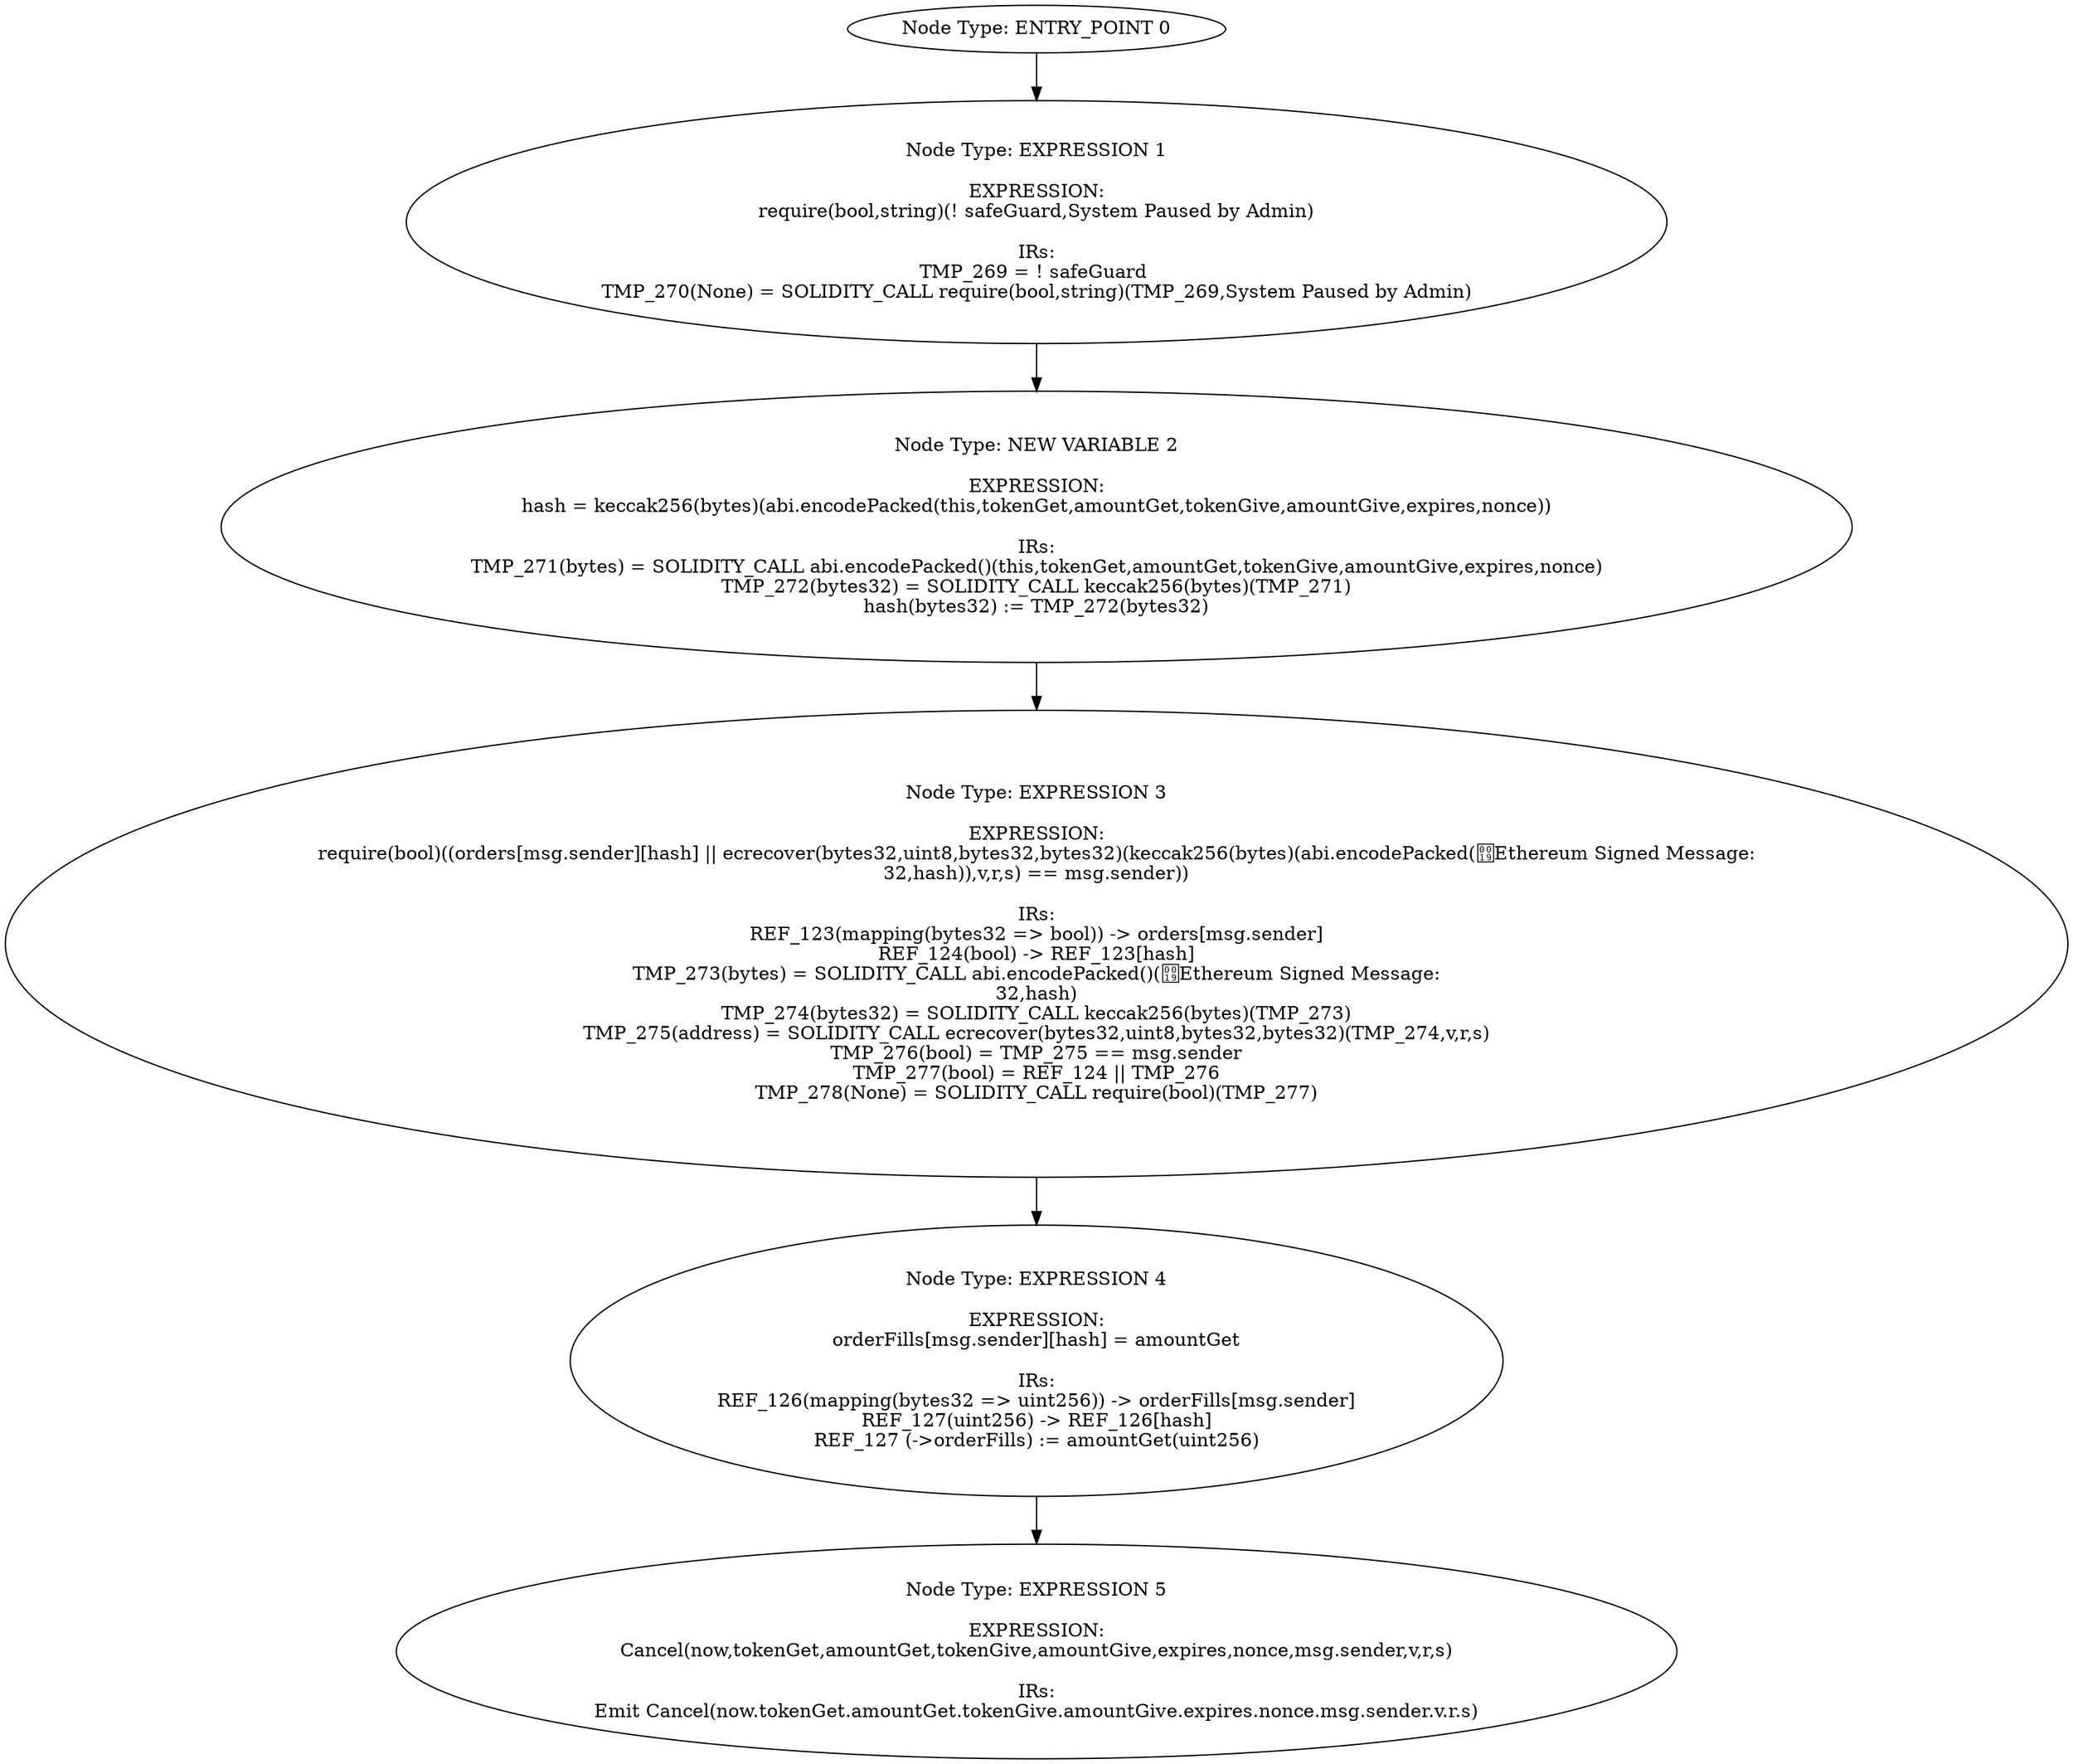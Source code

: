 digraph{
0[label="Node Type: ENTRY_POINT 0
"];
0->1;
1[label="Node Type: EXPRESSION 1

EXPRESSION:
require(bool,string)(! safeGuard,System Paused by Admin)

IRs:
TMP_269 = ! safeGuard 
TMP_270(None) = SOLIDITY_CALL require(bool,string)(TMP_269,System Paused by Admin)"];
1->2;
2[label="Node Type: NEW VARIABLE 2

EXPRESSION:
hash = keccak256(bytes)(abi.encodePacked(this,tokenGet,amountGet,tokenGive,amountGive,expires,nonce))

IRs:
TMP_271(bytes) = SOLIDITY_CALL abi.encodePacked()(this,tokenGet,amountGet,tokenGive,amountGive,expires,nonce)
TMP_272(bytes32) = SOLIDITY_CALL keccak256(bytes)(TMP_271)
hash(bytes32) := TMP_272(bytes32)"];
2->3;
3[label="Node Type: EXPRESSION 3

EXPRESSION:
require(bool)((orders[msg.sender][hash] || ecrecover(bytes32,uint8,bytes32,bytes32)(keccak256(bytes)(abi.encodePacked(Ethereum Signed Message:
32,hash)),v,r,s) == msg.sender))

IRs:
REF_123(mapping(bytes32 => bool)) -> orders[msg.sender]
REF_124(bool) -> REF_123[hash]
TMP_273(bytes) = SOLIDITY_CALL abi.encodePacked()(Ethereum Signed Message:
32,hash)
TMP_274(bytes32) = SOLIDITY_CALL keccak256(bytes)(TMP_273)
TMP_275(address) = SOLIDITY_CALL ecrecover(bytes32,uint8,bytes32,bytes32)(TMP_274,v,r,s)
TMP_276(bool) = TMP_275 == msg.sender
TMP_277(bool) = REF_124 || TMP_276
TMP_278(None) = SOLIDITY_CALL require(bool)(TMP_277)"];
3->4;
4[label="Node Type: EXPRESSION 4

EXPRESSION:
orderFills[msg.sender][hash] = amountGet

IRs:
REF_126(mapping(bytes32 => uint256)) -> orderFills[msg.sender]
REF_127(uint256) -> REF_126[hash]
REF_127 (->orderFills) := amountGet(uint256)"];
4->5;
5[label="Node Type: EXPRESSION 5

EXPRESSION:
Cancel(now,tokenGet,amountGet,tokenGive,amountGive,expires,nonce,msg.sender,v,r,s)

IRs:
Emit Cancel(now.tokenGet.amountGet.tokenGive.amountGive.expires.nonce.msg.sender.v.r.s)"];
}
